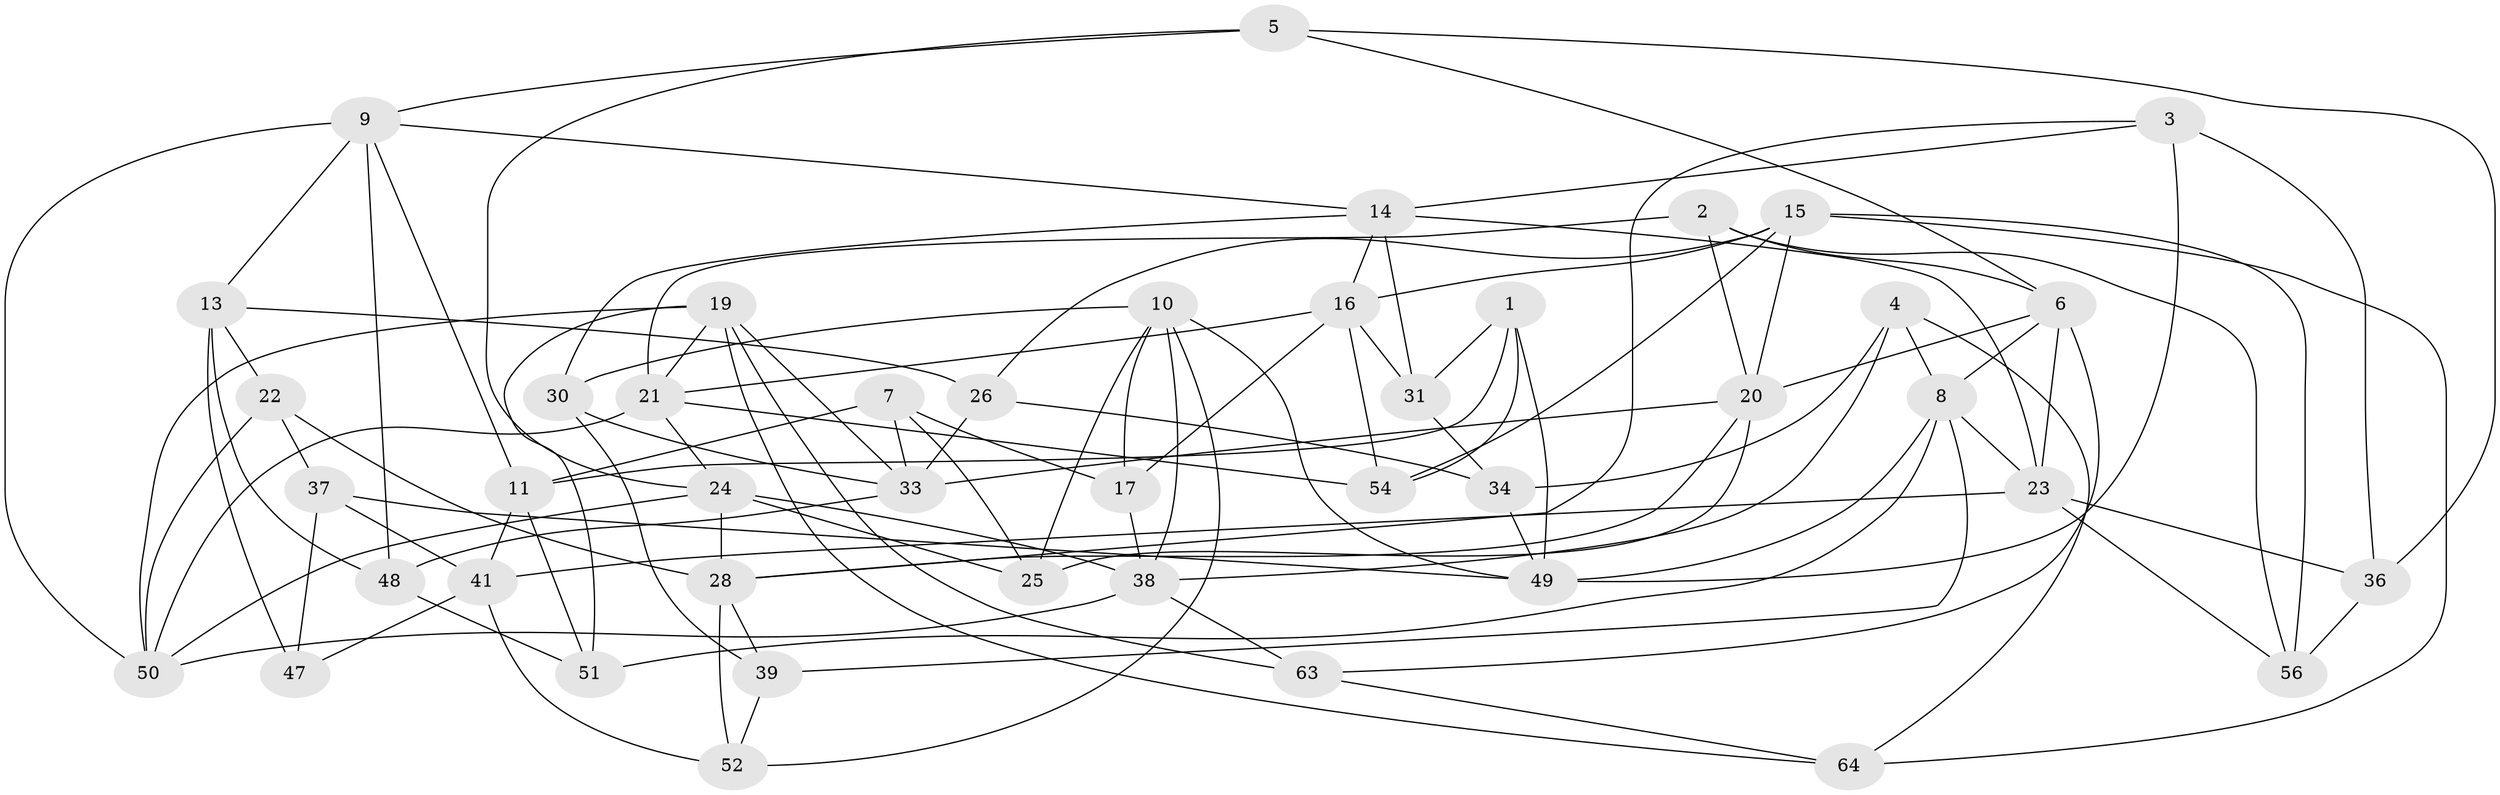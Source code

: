 // Generated by graph-tools (version 1.1) at 2025/24/03/03/25 07:24:28]
// undirected, 44 vertices, 106 edges
graph export_dot {
graph [start="1"]
  node [color=gray90,style=filled];
  1;
  2;
  3;
  4;
  5;
  6 [super="+59"];
  7;
  8 [super="+12"];
  9 [super="+40"];
  10 [super="+45"];
  11 [super="+18"];
  13 [super="+43"];
  14 [super="+57"];
  15 [super="+35"];
  16 [super="+53"];
  17;
  19 [super="+60"];
  20 [super="+46"];
  21 [super="+32"];
  22;
  23 [super="+27"];
  24 [super="+29"];
  25;
  26;
  28 [super="+55"];
  30;
  31;
  33 [super="+44"];
  34;
  36;
  37;
  38 [super="+58"];
  39;
  41 [super="+42"];
  47;
  48;
  49 [super="+62"];
  50 [super="+61"];
  51;
  52;
  54;
  56;
  63;
  64;
  1 -- 31;
  1 -- 54;
  1 -- 49;
  1 -- 11;
  2 -- 20;
  2 -- 56;
  2 -- 21;
  2 -- 6;
  3 -- 36;
  3 -- 49;
  3 -- 14;
  3 -- 28;
  4 -- 64;
  4 -- 34;
  4 -- 8;
  4 -- 38;
  5 -- 24;
  5 -- 36;
  5 -- 6;
  5 -- 9;
  6 -- 20;
  6 -- 23;
  6 -- 63;
  6 -- 8;
  7 -- 25;
  7 -- 17;
  7 -- 33;
  7 -- 11;
  8 -- 39;
  8 -- 51;
  8 -- 23;
  8 -- 49;
  9 -- 48;
  9 -- 13;
  9 -- 14;
  9 -- 50;
  9 -- 11;
  10 -- 52;
  10 -- 30;
  10 -- 25;
  10 -- 17;
  10 -- 49;
  10 -- 38;
  11 -- 41 [weight=2];
  11 -- 51;
  13 -- 47 [weight=2];
  13 -- 48;
  13 -- 26;
  13 -- 22;
  14 -- 30;
  14 -- 16;
  14 -- 23;
  14 -- 31;
  15 -- 26;
  15 -- 54;
  15 -- 16;
  15 -- 56;
  15 -- 64;
  15 -- 20;
  16 -- 21;
  16 -- 31;
  16 -- 17;
  16 -- 54;
  17 -- 38;
  19 -- 63;
  19 -- 33;
  19 -- 64;
  19 -- 51;
  19 -- 21;
  19 -- 50;
  20 -- 33;
  20 -- 25;
  20 -- 28;
  21 -- 50;
  21 -- 54;
  21 -- 24;
  22 -- 50;
  22 -- 37;
  22 -- 28;
  23 -- 36;
  23 -- 56;
  23 -- 41;
  24 -- 38;
  24 -- 28;
  24 -- 25;
  24 -- 50;
  26 -- 34;
  26 -- 33;
  28 -- 52;
  28 -- 39;
  30 -- 39;
  30 -- 33;
  31 -- 34;
  33 -- 48;
  34 -- 49;
  36 -- 56;
  37 -- 41;
  37 -- 47;
  37 -- 49;
  38 -- 63;
  38 -- 50;
  39 -- 52;
  41 -- 47;
  41 -- 52;
  48 -- 51;
  63 -- 64;
}
